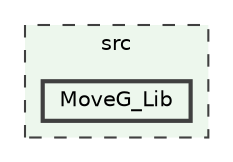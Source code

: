 digraph "/home/runner/work/MoveG/MoveG/src/MoveG_Lib"
{
 // INTERACTIVE_SVG=YES
 // LATEX_PDF_SIZE
  bgcolor="transparent";
  edge [fontname=Helvetica,fontsize=10,labelfontname=Helvetica,labelfontsize=10];
  node [fontname=Helvetica,fontsize=10,shape=box,height=0.2,width=0.4];
  compound=true
  subgraph clusterdir_68267d1309a1af8e8297ef4c3efbcdba {
    graph [ bgcolor="#edf7ed", pencolor="grey25", label="src", fontname=Helvetica,fontsize=10 style="filled,dashed", URL="dir_68267d1309a1af8e8297ef4c3efbcdba.html",tooltip=""]
  dir_8b5dd2c0742f39d746890e7a65da427e [label="MoveG_Lib", fillcolor="#edf7ed", color="grey25", style="filled,bold", URL="dir_8b5dd2c0742f39d746890e7a65da427e.html",tooltip=""];
  }
}
